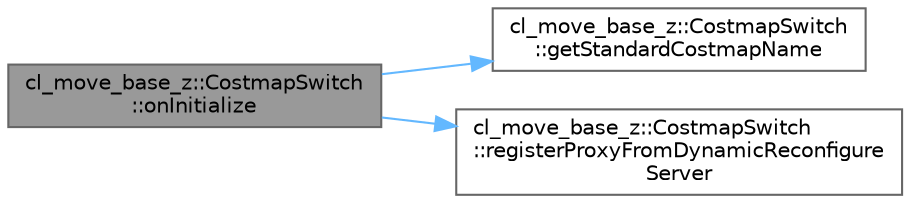 digraph "cl_move_base_z::CostmapSwitch::onInitialize"
{
 // LATEX_PDF_SIZE
  bgcolor="transparent";
  edge [fontname=Helvetica,fontsize=10,labelfontname=Helvetica,labelfontsize=10];
  node [fontname=Helvetica,fontsize=10,shape=box,height=0.2,width=0.4];
  rankdir="LR";
  Node1 [label="cl_move_base_z::CostmapSwitch\l::onInitialize",height=0.2,width=0.4,color="gray40", fillcolor="grey60", style="filled", fontcolor="black",tooltip=" "];
  Node1 -> Node2 [color="steelblue1",style="solid"];
  Node2 [label="cl_move_base_z::CostmapSwitch\l::getStandardCostmapName",height=0.2,width=0.4,color="grey40", fillcolor="white", style="filled",URL="$classcl__move__base__z_1_1CostmapSwitch.html#ac46796874242fdaa7efef86b66a55102",tooltip=" "];
  Node1 -> Node3 [color="steelblue1",style="solid"];
  Node3 [label="cl_move_base_z::CostmapSwitch\l::registerProxyFromDynamicReconfigure\lServer",height=0.2,width=0.4,color="grey40", fillcolor="white", style="filled",URL="$classcl__move__base__z_1_1CostmapSwitch.html#a0d04ca7b655f850ba3107393f1c437cb",tooltip=" "];
}
